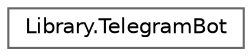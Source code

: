 digraph "Graphical Class Hierarchy"
{
 // INTERACTIVE_SVG=YES
 // LATEX_PDF_SIZE
  bgcolor="transparent";
  edge [fontname=Helvetica,fontsize=10,labelfontname=Helvetica,labelfontsize=10];
  node [fontname=Helvetica,fontsize=10,shape=box,height=0.2,width=0.4];
  rankdir="LR";
  Node0 [label="Library.TelegramBot",height=0.2,width=0.4,color="grey40", fillcolor="white", style="filled",URL="$classLibrary_1_1TelegramBot.html",tooltip="Un programa que implementa un bot de Telegram."];
}
